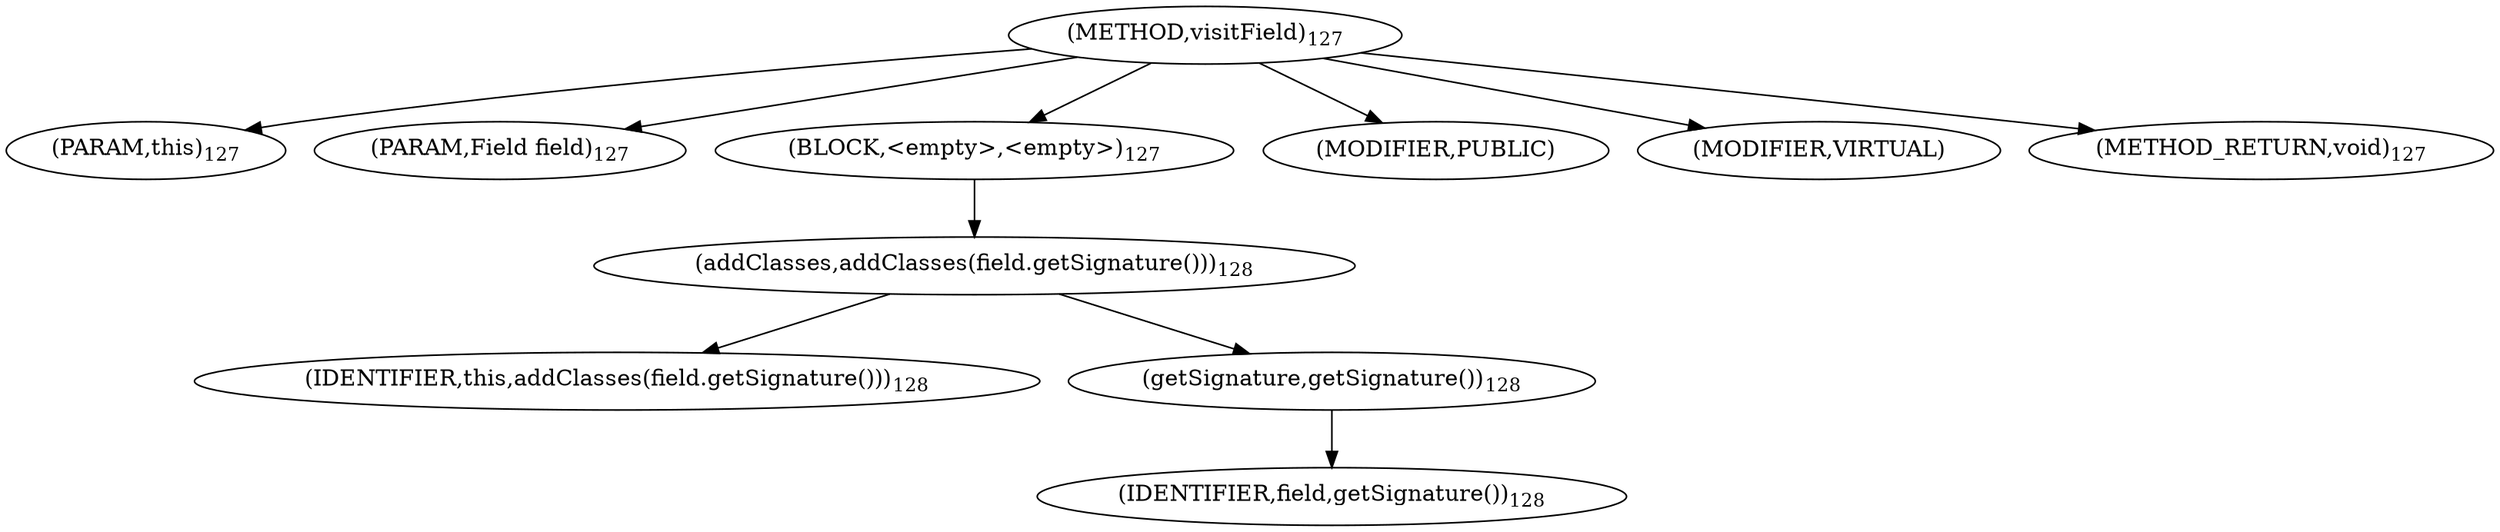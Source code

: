 digraph "visitField" {  
"200" [label = <(METHOD,visitField)<SUB>127</SUB>> ]
"12" [label = <(PARAM,this)<SUB>127</SUB>> ]
"201" [label = <(PARAM,Field field)<SUB>127</SUB>> ]
"202" [label = <(BLOCK,&lt;empty&gt;,&lt;empty&gt;)<SUB>127</SUB>> ]
"203" [label = <(addClasses,addClasses(field.getSignature()))<SUB>128</SUB>> ]
"11" [label = <(IDENTIFIER,this,addClasses(field.getSignature()))<SUB>128</SUB>> ]
"204" [label = <(getSignature,getSignature())<SUB>128</SUB>> ]
"205" [label = <(IDENTIFIER,field,getSignature())<SUB>128</SUB>> ]
"206" [label = <(MODIFIER,PUBLIC)> ]
"207" [label = <(MODIFIER,VIRTUAL)> ]
"208" [label = <(METHOD_RETURN,void)<SUB>127</SUB>> ]
  "200" -> "12" 
  "200" -> "201" 
  "200" -> "202" 
  "200" -> "206" 
  "200" -> "207" 
  "200" -> "208" 
  "202" -> "203" 
  "203" -> "11" 
  "203" -> "204" 
  "204" -> "205" 
}
